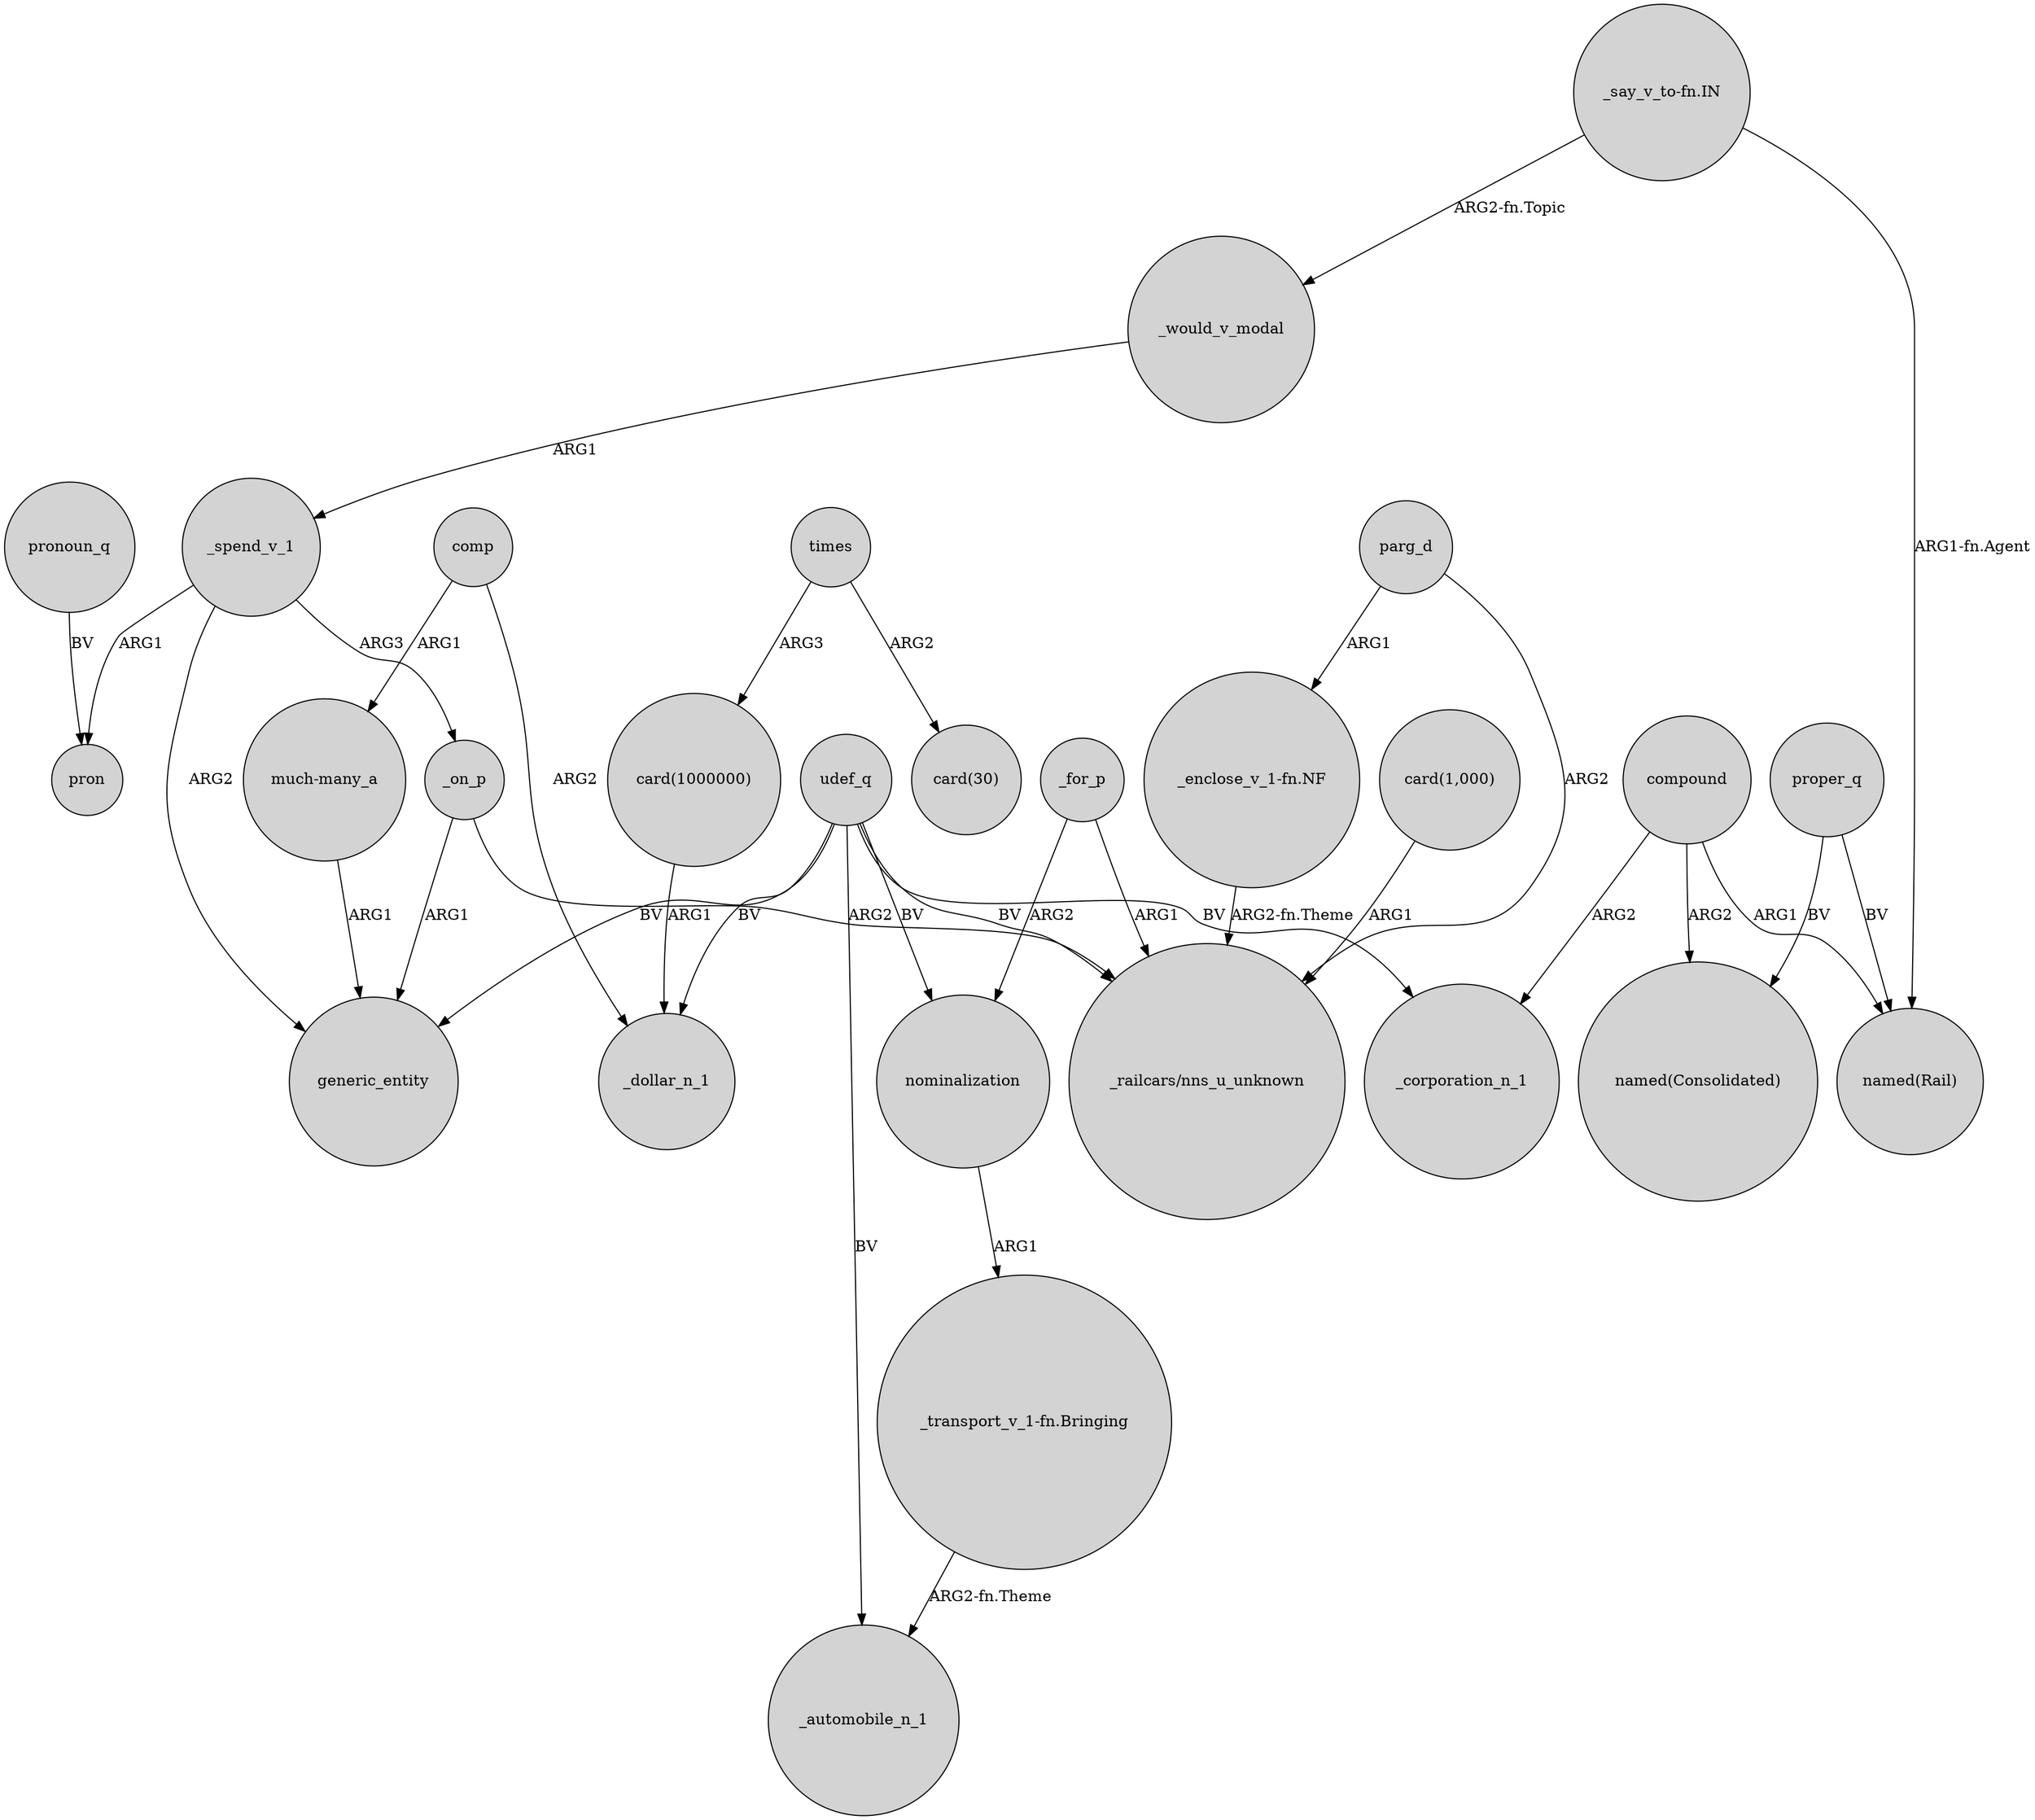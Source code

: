 digraph {
	node [shape=circle style=filled]
	"_say_v_to-fn.IN" -> _would_v_modal [label="ARG2-fn.Topic"]
	"card(1000000)" -> _dollar_n_1 [label=ARG1]
	"_enclose_v_1-fn.NF" -> "_railcars/nns_u_unknown" [label="ARG2-fn.Theme"]
	proper_q -> "named(Consolidated)" [label=BV]
	_spend_v_1 -> pron [label=ARG1]
	udef_q -> generic_entity [label=BV]
	"much-many_a" -> generic_entity [label=ARG1]
	"_transport_v_1-fn.Bringing" -> _automobile_n_1 [label="ARG2-fn.Theme"]
	udef_q -> _automobile_n_1 [label=BV]
	compound -> _corporation_n_1 [label=ARG2]
	compound -> "named(Consolidated)" [label=ARG2]
	_for_p -> nominalization [label=ARG2]
	"card(1,000)" -> "_railcars/nns_u_unknown" [label=ARG1]
	_for_p -> "_railcars/nns_u_unknown" [label=ARG1]
	nominalization -> "_transport_v_1-fn.Bringing" [label=ARG1]
	parg_d -> "_railcars/nns_u_unknown" [label=ARG2]
	"_say_v_to-fn.IN" -> "named(Rail)" [label="ARG1-fn.Agent"]
	pronoun_q -> pron [label=BV]
	udef_q -> _corporation_n_1 [label=BV]
	comp -> "much-many_a" [label=ARG1]
	compound -> "named(Rail)" [label=ARG1]
	times -> "card(1000000)" [label=ARG3]
	proper_q -> "named(Rail)" [label=BV]
	times -> "card(30)" [label=ARG2]
	udef_q -> nominalization [label=BV]
	_spend_v_1 -> generic_entity [label=ARG2]
	_on_p -> generic_entity [label=ARG1]
	_would_v_modal -> _spend_v_1 [label=ARG1]
	comp -> _dollar_n_1 [label=ARG2]
	parg_d -> "_enclose_v_1-fn.NF" [label=ARG1]
	_on_p -> "_railcars/nns_u_unknown" [label=ARG2]
	udef_q -> "_railcars/nns_u_unknown" [label=BV]
	_spend_v_1 -> _on_p [label=ARG3]
	udef_q -> _dollar_n_1 [label=BV]
}
